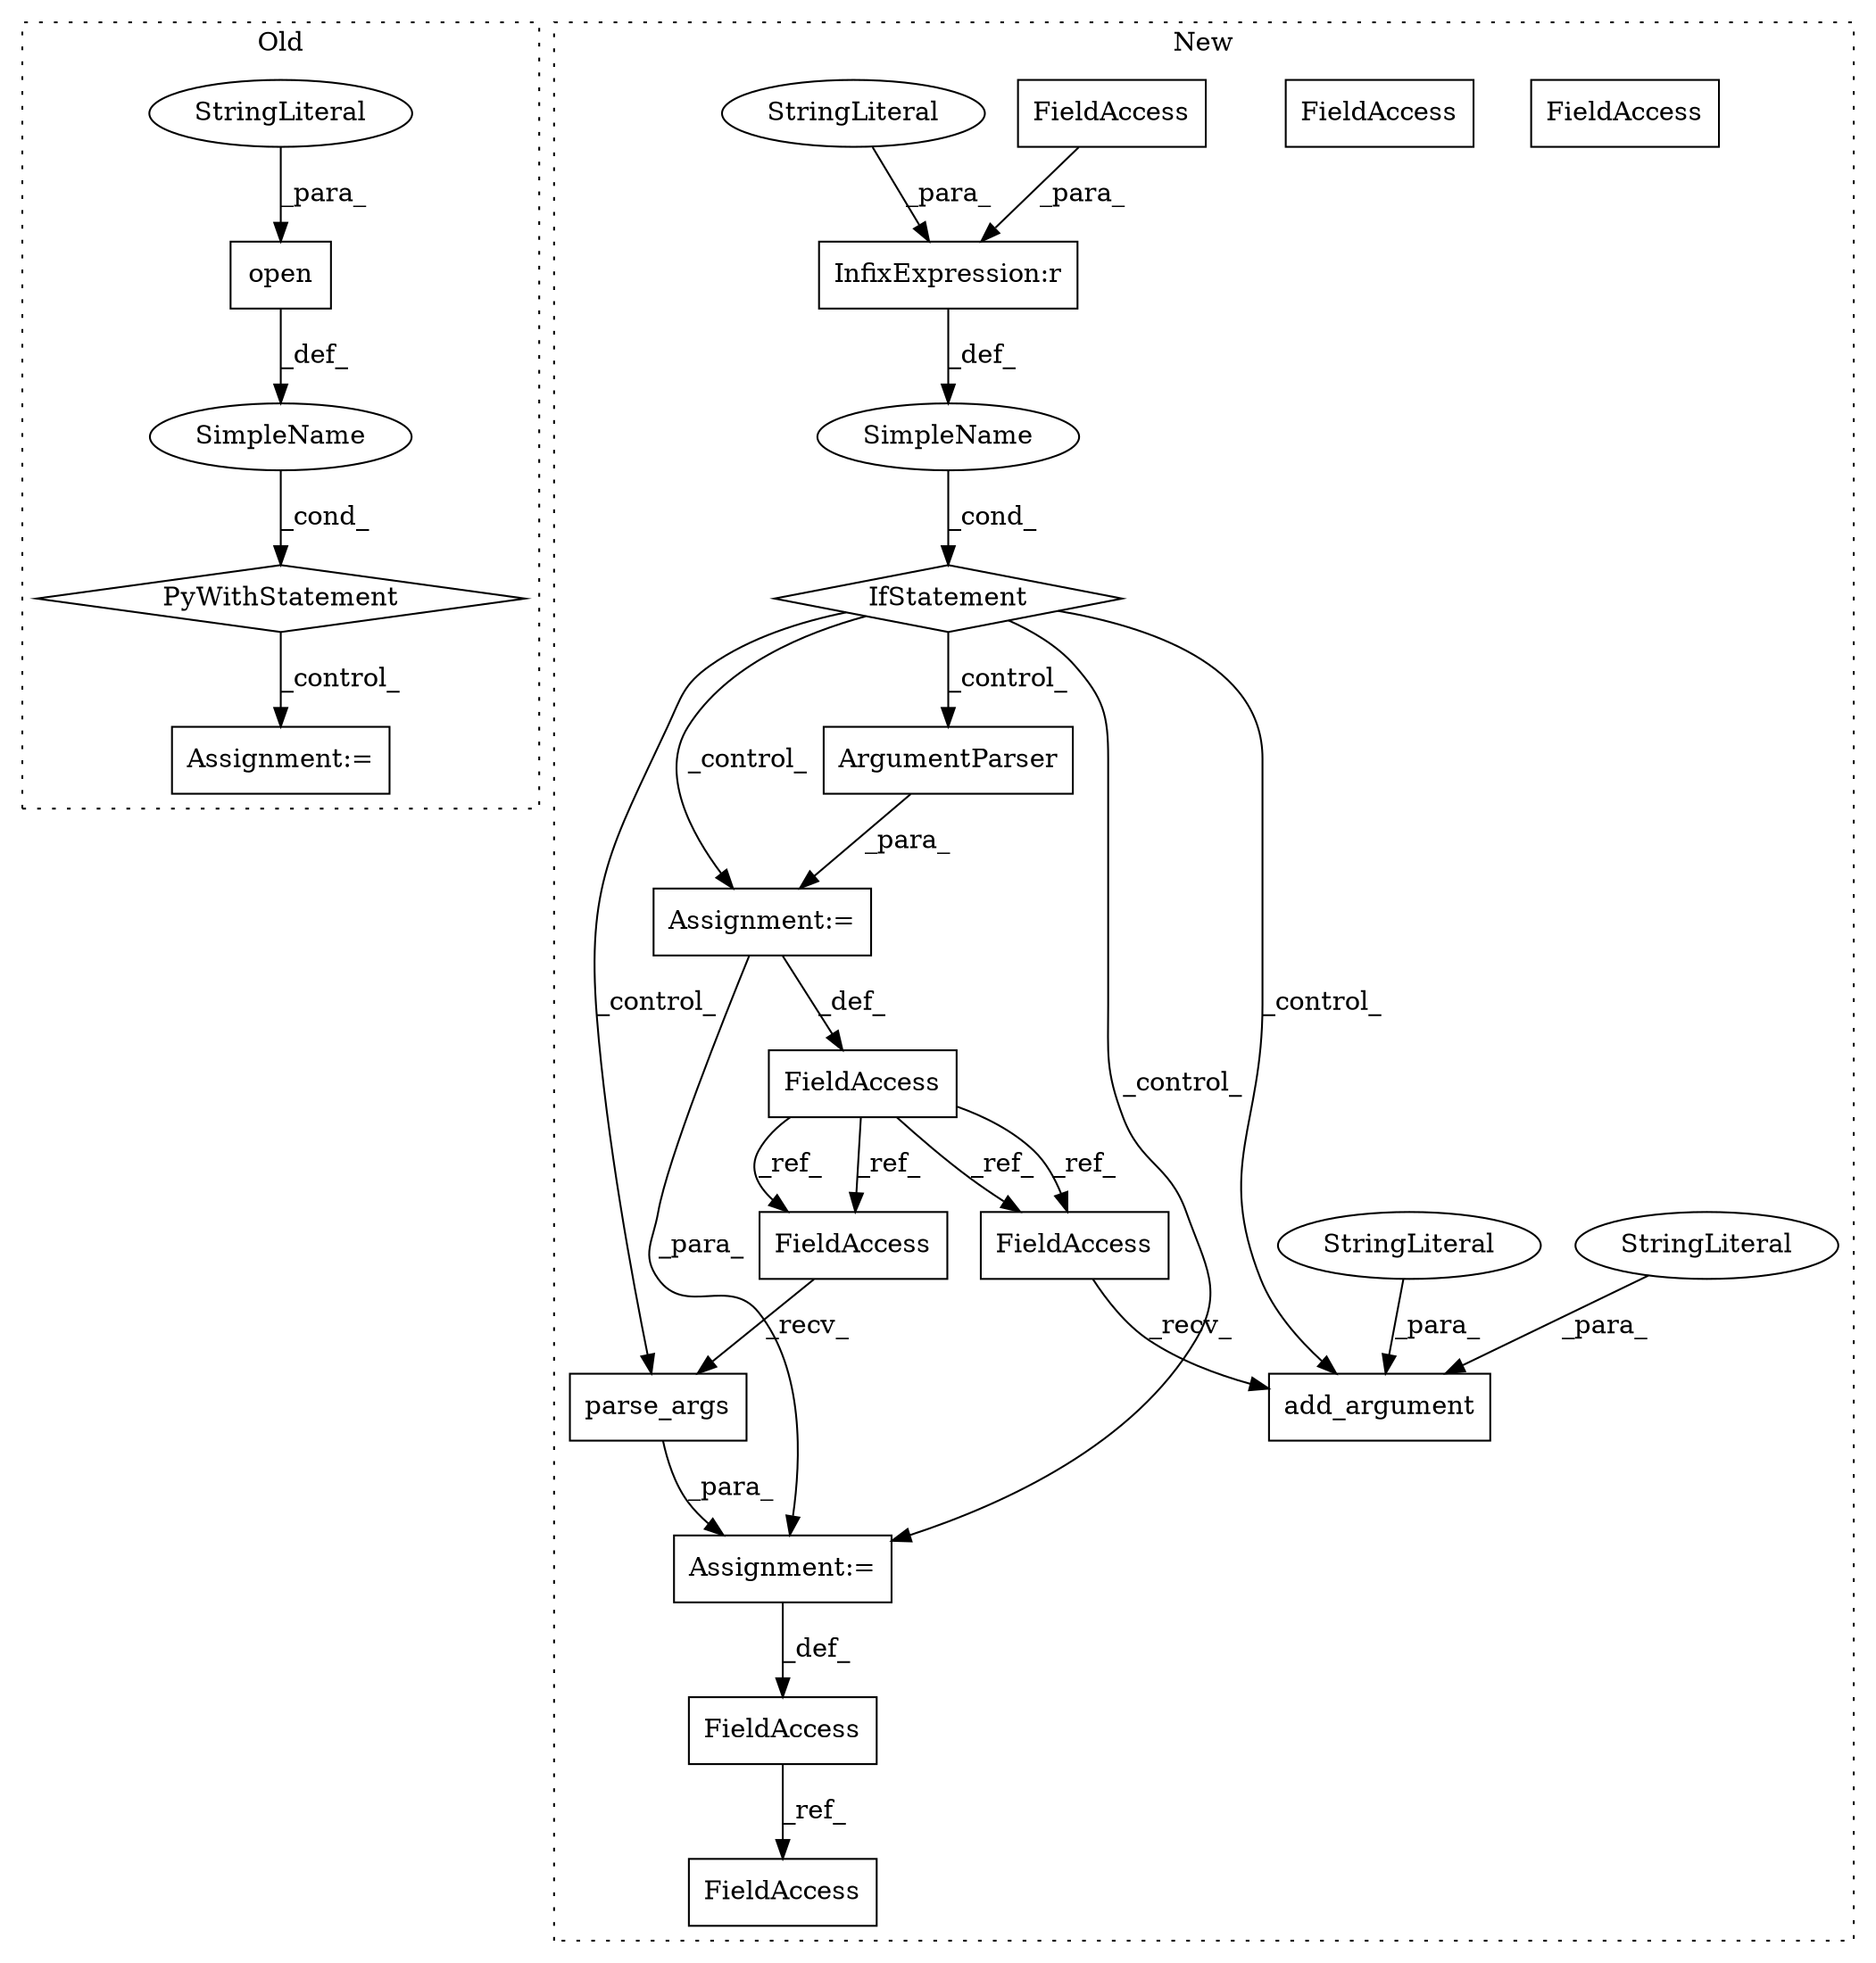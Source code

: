 digraph G {
subgraph cluster0 {
1 [label="open" a="32" s="498,523" l="5,1" shape="box"];
15 [label="PyWithStatement" a="104" s="488,524" l="10,2" shape="diamond"];
16 [label="SimpleName" a="42" s="" l="" shape="ellipse"];
17 [label="Assignment:=" a="7" s="541" l="6" shape="box"];
19 [label="StringLiteral" a="45" s="520" l="3" shape="ellipse"];
label = "Old";
style="dotted";
}
subgraph cluster1 {
2 [label="add_argument" a="32" s="1096,1145" l="13,1" shape="box"];
3 [label="StringLiteral" a="45" s="1109" l="7" shape="ellipse"];
4 [label="StringLiteral" a="45" s="1117" l="28" shape="ellipse"];
5 [label="FieldAccess" a="22" s="1094" l="1" shape="box"];
6 [label="FieldAccess" a="22" s="1013" l="1" shape="box"];
7 [label="FieldAccess" a="22" s="1303" l="1" shape="box"];
8 [label="ArgumentParser" a="32" s="1024,1085" l="15,1" shape="box"];
9 [label="FieldAccess" a="22" s="1298" l="4" shape="box"];
10 [label="FieldAccess" a="22" s="1427" l="4" shape="box"];
11 [label="parse_args" a="32" s="1305" l="12" shape="box"];
12 [label="Assignment:=" a="7" s="1302" l="1" shape="box"];
13 [label="Assignment:=" a="7" s="1014" l="1" shape="box"];
14 [label="IfStatement" a="25" s="977,1003" l="4,2" shape="diamond"];
18 [label="SimpleName" a="42" s="" l="" shape="ellipse"];
20 [label="InfixExpression:r" a="27" s="989" l="4" shape="box"];
21 [label="FieldAccess" a="22" s="981" l="8" shape="box"];
22 [label="StringLiteral" a="45" s="993" l="10" shape="ellipse"];
23 [label="FieldAccess" a="22" s="1303" l="1" shape="box"];
24 [label="FieldAccess" a="22" s="1094" l="1" shape="box"];
label = "New";
style="dotted";
}
1 -> 16 [label="_def_"];
3 -> 2 [label="_para_"];
4 -> 2 [label="_para_"];
6 -> 24 [label="_ref_"];
6 -> 23 [label="_ref_"];
6 -> 24 [label="_ref_"];
6 -> 23 [label="_ref_"];
8 -> 13 [label="_para_"];
9 -> 10 [label="_ref_"];
11 -> 12 [label="_para_"];
12 -> 9 [label="_def_"];
13 -> 6 [label="_def_"];
13 -> 12 [label="_para_"];
14 -> 2 [label="_control_"];
14 -> 8 [label="_control_"];
14 -> 12 [label="_control_"];
14 -> 13 [label="_control_"];
14 -> 11 [label="_control_"];
15 -> 17 [label="_control_"];
16 -> 15 [label="_cond_"];
18 -> 14 [label="_cond_"];
19 -> 1 [label="_para_"];
20 -> 18 [label="_def_"];
21 -> 20 [label="_para_"];
22 -> 20 [label="_para_"];
23 -> 11 [label="_recv_"];
24 -> 2 [label="_recv_"];
}